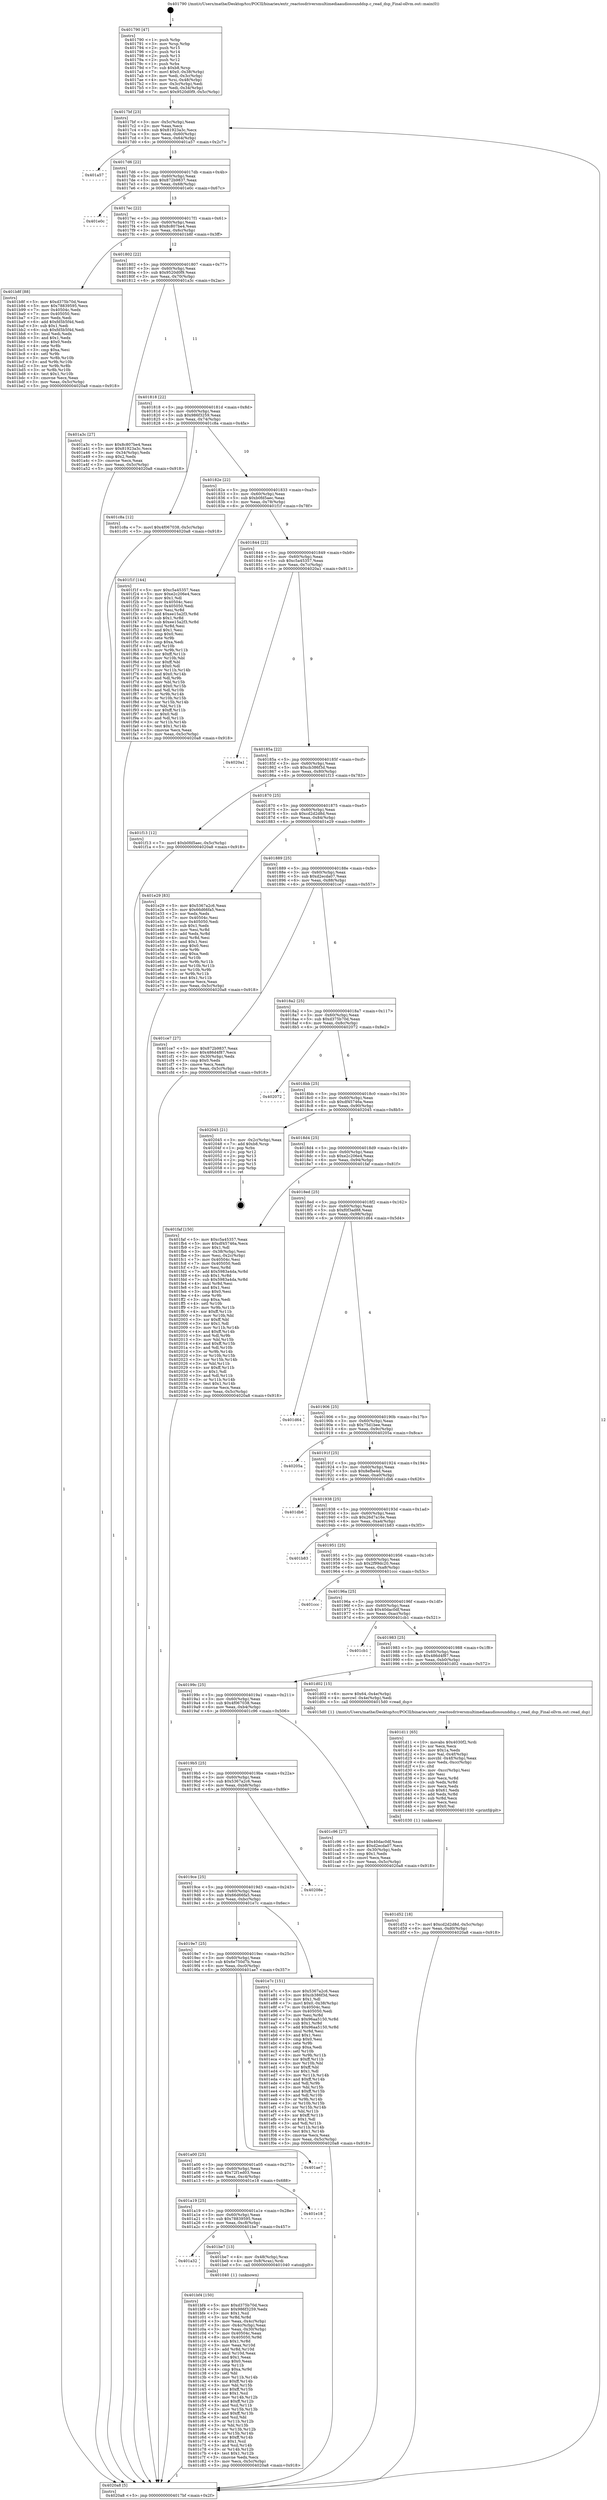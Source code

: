 digraph "0x401790" {
  label = "0x401790 (/mnt/c/Users/mathe/Desktop/tcc/POCII/binaries/extr_reactosdriversmultimediaaudiosounddsp.c_read_dsp_Final-ollvm.out::main(0))"
  labelloc = "t"
  node[shape=record]

  Entry [label="",width=0.3,height=0.3,shape=circle,fillcolor=black,style=filled]
  "0x4017bf" [label="{
     0x4017bf [23]\l
     | [instrs]\l
     &nbsp;&nbsp;0x4017bf \<+3\>: mov -0x5c(%rbp),%eax\l
     &nbsp;&nbsp;0x4017c2 \<+2\>: mov %eax,%ecx\l
     &nbsp;&nbsp;0x4017c4 \<+6\>: sub $0x81923a3c,%ecx\l
     &nbsp;&nbsp;0x4017ca \<+3\>: mov %eax,-0x60(%rbp)\l
     &nbsp;&nbsp;0x4017cd \<+3\>: mov %ecx,-0x64(%rbp)\l
     &nbsp;&nbsp;0x4017d0 \<+6\>: je 0000000000401a57 \<main+0x2c7\>\l
  }"]
  "0x401a57" [label="{
     0x401a57\l
  }", style=dashed]
  "0x4017d6" [label="{
     0x4017d6 [22]\l
     | [instrs]\l
     &nbsp;&nbsp;0x4017d6 \<+5\>: jmp 00000000004017db \<main+0x4b\>\l
     &nbsp;&nbsp;0x4017db \<+3\>: mov -0x60(%rbp),%eax\l
     &nbsp;&nbsp;0x4017de \<+5\>: sub $0x872b9837,%eax\l
     &nbsp;&nbsp;0x4017e3 \<+3\>: mov %eax,-0x68(%rbp)\l
     &nbsp;&nbsp;0x4017e6 \<+6\>: je 0000000000401e0c \<main+0x67c\>\l
  }"]
  Exit [label="",width=0.3,height=0.3,shape=circle,fillcolor=black,style=filled,peripheries=2]
  "0x401e0c" [label="{
     0x401e0c\l
  }", style=dashed]
  "0x4017ec" [label="{
     0x4017ec [22]\l
     | [instrs]\l
     &nbsp;&nbsp;0x4017ec \<+5\>: jmp 00000000004017f1 \<main+0x61\>\l
     &nbsp;&nbsp;0x4017f1 \<+3\>: mov -0x60(%rbp),%eax\l
     &nbsp;&nbsp;0x4017f4 \<+5\>: sub $0x8c807be4,%eax\l
     &nbsp;&nbsp;0x4017f9 \<+3\>: mov %eax,-0x6c(%rbp)\l
     &nbsp;&nbsp;0x4017fc \<+6\>: je 0000000000401b8f \<main+0x3ff\>\l
  }"]
  "0x401d52" [label="{
     0x401d52 [18]\l
     | [instrs]\l
     &nbsp;&nbsp;0x401d52 \<+7\>: movl $0xcd2d2d8d,-0x5c(%rbp)\l
     &nbsp;&nbsp;0x401d59 \<+6\>: mov %eax,-0xd0(%rbp)\l
     &nbsp;&nbsp;0x401d5f \<+5\>: jmp 00000000004020a8 \<main+0x918\>\l
  }"]
  "0x401b8f" [label="{
     0x401b8f [88]\l
     | [instrs]\l
     &nbsp;&nbsp;0x401b8f \<+5\>: mov $0xd375b70d,%eax\l
     &nbsp;&nbsp;0x401b94 \<+5\>: mov $0x78839595,%ecx\l
     &nbsp;&nbsp;0x401b99 \<+7\>: mov 0x40504c,%edx\l
     &nbsp;&nbsp;0x401ba0 \<+7\>: mov 0x405050,%esi\l
     &nbsp;&nbsp;0x401ba7 \<+2\>: mov %edx,%edi\l
     &nbsp;&nbsp;0x401ba9 \<+6\>: add $0xfd5b5f4d,%edi\l
     &nbsp;&nbsp;0x401baf \<+3\>: sub $0x1,%edi\l
     &nbsp;&nbsp;0x401bb2 \<+6\>: sub $0xfd5b5f4d,%edi\l
     &nbsp;&nbsp;0x401bb8 \<+3\>: imul %edi,%edx\l
     &nbsp;&nbsp;0x401bbb \<+3\>: and $0x1,%edx\l
     &nbsp;&nbsp;0x401bbe \<+3\>: cmp $0x0,%edx\l
     &nbsp;&nbsp;0x401bc1 \<+4\>: sete %r8b\l
     &nbsp;&nbsp;0x401bc5 \<+3\>: cmp $0xa,%esi\l
     &nbsp;&nbsp;0x401bc8 \<+4\>: setl %r9b\l
     &nbsp;&nbsp;0x401bcc \<+3\>: mov %r8b,%r10b\l
     &nbsp;&nbsp;0x401bcf \<+3\>: and %r9b,%r10b\l
     &nbsp;&nbsp;0x401bd2 \<+3\>: xor %r9b,%r8b\l
     &nbsp;&nbsp;0x401bd5 \<+3\>: or %r8b,%r10b\l
     &nbsp;&nbsp;0x401bd8 \<+4\>: test $0x1,%r10b\l
     &nbsp;&nbsp;0x401bdc \<+3\>: cmovne %ecx,%eax\l
     &nbsp;&nbsp;0x401bdf \<+3\>: mov %eax,-0x5c(%rbp)\l
     &nbsp;&nbsp;0x401be2 \<+5\>: jmp 00000000004020a8 \<main+0x918\>\l
  }"]
  "0x401802" [label="{
     0x401802 [22]\l
     | [instrs]\l
     &nbsp;&nbsp;0x401802 \<+5\>: jmp 0000000000401807 \<main+0x77\>\l
     &nbsp;&nbsp;0x401807 \<+3\>: mov -0x60(%rbp),%eax\l
     &nbsp;&nbsp;0x40180a \<+5\>: sub $0x9520d0f9,%eax\l
     &nbsp;&nbsp;0x40180f \<+3\>: mov %eax,-0x70(%rbp)\l
     &nbsp;&nbsp;0x401812 \<+6\>: je 0000000000401a3c \<main+0x2ac\>\l
  }"]
  "0x401d11" [label="{
     0x401d11 [65]\l
     | [instrs]\l
     &nbsp;&nbsp;0x401d11 \<+10\>: movabs $0x4030f2,%rdi\l
     &nbsp;&nbsp;0x401d1b \<+2\>: xor %ecx,%ecx\l
     &nbsp;&nbsp;0x401d1d \<+5\>: mov $0x1a,%edx\l
     &nbsp;&nbsp;0x401d22 \<+3\>: mov %al,-0x4f(%rbp)\l
     &nbsp;&nbsp;0x401d25 \<+4\>: movzbl -0x4f(%rbp),%eax\l
     &nbsp;&nbsp;0x401d29 \<+6\>: mov %edx,-0xcc(%rbp)\l
     &nbsp;&nbsp;0x401d2f \<+1\>: cltd\l
     &nbsp;&nbsp;0x401d30 \<+6\>: mov -0xcc(%rbp),%esi\l
     &nbsp;&nbsp;0x401d36 \<+2\>: idiv %esi\l
     &nbsp;&nbsp;0x401d38 \<+3\>: mov %ecx,%r8d\l
     &nbsp;&nbsp;0x401d3b \<+3\>: sub %edx,%r8d\l
     &nbsp;&nbsp;0x401d3e \<+2\>: mov %ecx,%edx\l
     &nbsp;&nbsp;0x401d40 \<+3\>: sub $0x61,%edx\l
     &nbsp;&nbsp;0x401d43 \<+3\>: add %edx,%r8d\l
     &nbsp;&nbsp;0x401d46 \<+3\>: sub %r8d,%ecx\l
     &nbsp;&nbsp;0x401d49 \<+2\>: mov %ecx,%esi\l
     &nbsp;&nbsp;0x401d4b \<+2\>: mov $0x0,%al\l
     &nbsp;&nbsp;0x401d4d \<+5\>: call 0000000000401030 \<printf@plt\>\l
     | [calls]\l
     &nbsp;&nbsp;0x401030 \{1\} (unknown)\l
  }"]
  "0x401a3c" [label="{
     0x401a3c [27]\l
     | [instrs]\l
     &nbsp;&nbsp;0x401a3c \<+5\>: mov $0x8c807be4,%eax\l
     &nbsp;&nbsp;0x401a41 \<+5\>: mov $0x81923a3c,%ecx\l
     &nbsp;&nbsp;0x401a46 \<+3\>: mov -0x34(%rbp),%edx\l
     &nbsp;&nbsp;0x401a49 \<+3\>: cmp $0x2,%edx\l
     &nbsp;&nbsp;0x401a4c \<+3\>: cmovne %ecx,%eax\l
     &nbsp;&nbsp;0x401a4f \<+3\>: mov %eax,-0x5c(%rbp)\l
     &nbsp;&nbsp;0x401a52 \<+5\>: jmp 00000000004020a8 \<main+0x918\>\l
  }"]
  "0x401818" [label="{
     0x401818 [22]\l
     | [instrs]\l
     &nbsp;&nbsp;0x401818 \<+5\>: jmp 000000000040181d \<main+0x8d\>\l
     &nbsp;&nbsp;0x40181d \<+3\>: mov -0x60(%rbp),%eax\l
     &nbsp;&nbsp;0x401820 \<+5\>: sub $0x986f3259,%eax\l
     &nbsp;&nbsp;0x401825 \<+3\>: mov %eax,-0x74(%rbp)\l
     &nbsp;&nbsp;0x401828 \<+6\>: je 0000000000401c8a \<main+0x4fa\>\l
  }"]
  "0x4020a8" [label="{
     0x4020a8 [5]\l
     | [instrs]\l
     &nbsp;&nbsp;0x4020a8 \<+5\>: jmp 00000000004017bf \<main+0x2f\>\l
  }"]
  "0x401790" [label="{
     0x401790 [47]\l
     | [instrs]\l
     &nbsp;&nbsp;0x401790 \<+1\>: push %rbp\l
     &nbsp;&nbsp;0x401791 \<+3\>: mov %rsp,%rbp\l
     &nbsp;&nbsp;0x401794 \<+2\>: push %r15\l
     &nbsp;&nbsp;0x401796 \<+2\>: push %r14\l
     &nbsp;&nbsp;0x401798 \<+2\>: push %r13\l
     &nbsp;&nbsp;0x40179a \<+2\>: push %r12\l
     &nbsp;&nbsp;0x40179c \<+1\>: push %rbx\l
     &nbsp;&nbsp;0x40179d \<+7\>: sub $0xb8,%rsp\l
     &nbsp;&nbsp;0x4017a4 \<+7\>: movl $0x0,-0x38(%rbp)\l
     &nbsp;&nbsp;0x4017ab \<+3\>: mov %edi,-0x3c(%rbp)\l
     &nbsp;&nbsp;0x4017ae \<+4\>: mov %rsi,-0x48(%rbp)\l
     &nbsp;&nbsp;0x4017b2 \<+3\>: mov -0x3c(%rbp),%edi\l
     &nbsp;&nbsp;0x4017b5 \<+3\>: mov %edi,-0x34(%rbp)\l
     &nbsp;&nbsp;0x4017b8 \<+7\>: movl $0x9520d0f9,-0x5c(%rbp)\l
  }"]
  "0x401bf4" [label="{
     0x401bf4 [150]\l
     | [instrs]\l
     &nbsp;&nbsp;0x401bf4 \<+5\>: mov $0xd375b70d,%ecx\l
     &nbsp;&nbsp;0x401bf9 \<+5\>: mov $0x986f3259,%edx\l
     &nbsp;&nbsp;0x401bfe \<+3\>: mov $0x1,%sil\l
     &nbsp;&nbsp;0x401c01 \<+3\>: xor %r8d,%r8d\l
     &nbsp;&nbsp;0x401c04 \<+3\>: mov %eax,-0x4c(%rbp)\l
     &nbsp;&nbsp;0x401c07 \<+3\>: mov -0x4c(%rbp),%eax\l
     &nbsp;&nbsp;0x401c0a \<+3\>: mov %eax,-0x30(%rbp)\l
     &nbsp;&nbsp;0x401c0d \<+7\>: mov 0x40504c,%eax\l
     &nbsp;&nbsp;0x401c14 \<+8\>: mov 0x405050,%r9d\l
     &nbsp;&nbsp;0x401c1c \<+4\>: sub $0x1,%r8d\l
     &nbsp;&nbsp;0x401c20 \<+3\>: mov %eax,%r10d\l
     &nbsp;&nbsp;0x401c23 \<+3\>: add %r8d,%r10d\l
     &nbsp;&nbsp;0x401c26 \<+4\>: imul %r10d,%eax\l
     &nbsp;&nbsp;0x401c2a \<+3\>: and $0x1,%eax\l
     &nbsp;&nbsp;0x401c2d \<+3\>: cmp $0x0,%eax\l
     &nbsp;&nbsp;0x401c30 \<+4\>: sete %r11b\l
     &nbsp;&nbsp;0x401c34 \<+4\>: cmp $0xa,%r9d\l
     &nbsp;&nbsp;0x401c38 \<+3\>: setl %bl\l
     &nbsp;&nbsp;0x401c3b \<+3\>: mov %r11b,%r14b\l
     &nbsp;&nbsp;0x401c3e \<+4\>: xor $0xff,%r14b\l
     &nbsp;&nbsp;0x401c42 \<+3\>: mov %bl,%r15b\l
     &nbsp;&nbsp;0x401c45 \<+4\>: xor $0xff,%r15b\l
     &nbsp;&nbsp;0x401c49 \<+4\>: xor $0x1,%sil\l
     &nbsp;&nbsp;0x401c4d \<+3\>: mov %r14b,%r12b\l
     &nbsp;&nbsp;0x401c50 \<+4\>: and $0xff,%r12b\l
     &nbsp;&nbsp;0x401c54 \<+3\>: and %sil,%r11b\l
     &nbsp;&nbsp;0x401c57 \<+3\>: mov %r15b,%r13b\l
     &nbsp;&nbsp;0x401c5a \<+4\>: and $0xff,%r13b\l
     &nbsp;&nbsp;0x401c5e \<+3\>: and %sil,%bl\l
     &nbsp;&nbsp;0x401c61 \<+3\>: or %r11b,%r12b\l
     &nbsp;&nbsp;0x401c64 \<+3\>: or %bl,%r13b\l
     &nbsp;&nbsp;0x401c67 \<+3\>: xor %r13b,%r12b\l
     &nbsp;&nbsp;0x401c6a \<+3\>: or %r15b,%r14b\l
     &nbsp;&nbsp;0x401c6d \<+4\>: xor $0xff,%r14b\l
     &nbsp;&nbsp;0x401c71 \<+4\>: or $0x1,%sil\l
     &nbsp;&nbsp;0x401c75 \<+3\>: and %sil,%r14b\l
     &nbsp;&nbsp;0x401c78 \<+3\>: or %r14b,%r12b\l
     &nbsp;&nbsp;0x401c7b \<+4\>: test $0x1,%r12b\l
     &nbsp;&nbsp;0x401c7f \<+3\>: cmovne %edx,%ecx\l
     &nbsp;&nbsp;0x401c82 \<+3\>: mov %ecx,-0x5c(%rbp)\l
     &nbsp;&nbsp;0x401c85 \<+5\>: jmp 00000000004020a8 \<main+0x918\>\l
  }"]
  "0x401c8a" [label="{
     0x401c8a [12]\l
     | [instrs]\l
     &nbsp;&nbsp;0x401c8a \<+7\>: movl $0x4f067038,-0x5c(%rbp)\l
     &nbsp;&nbsp;0x401c91 \<+5\>: jmp 00000000004020a8 \<main+0x918\>\l
  }"]
  "0x40182e" [label="{
     0x40182e [22]\l
     | [instrs]\l
     &nbsp;&nbsp;0x40182e \<+5\>: jmp 0000000000401833 \<main+0xa3\>\l
     &nbsp;&nbsp;0x401833 \<+3\>: mov -0x60(%rbp),%eax\l
     &nbsp;&nbsp;0x401836 \<+5\>: sub $0xb0fd5aec,%eax\l
     &nbsp;&nbsp;0x40183b \<+3\>: mov %eax,-0x78(%rbp)\l
     &nbsp;&nbsp;0x40183e \<+6\>: je 0000000000401f1f \<main+0x78f\>\l
  }"]
  "0x401a32" [label="{
     0x401a32\l
  }", style=dashed]
  "0x401f1f" [label="{
     0x401f1f [144]\l
     | [instrs]\l
     &nbsp;&nbsp;0x401f1f \<+5\>: mov $0xc5a45357,%eax\l
     &nbsp;&nbsp;0x401f24 \<+5\>: mov $0xe2c206e4,%ecx\l
     &nbsp;&nbsp;0x401f29 \<+2\>: mov $0x1,%dl\l
     &nbsp;&nbsp;0x401f2b \<+7\>: mov 0x40504c,%esi\l
     &nbsp;&nbsp;0x401f32 \<+7\>: mov 0x405050,%edi\l
     &nbsp;&nbsp;0x401f39 \<+3\>: mov %esi,%r8d\l
     &nbsp;&nbsp;0x401f3c \<+7\>: add $0xee15a2f3,%r8d\l
     &nbsp;&nbsp;0x401f43 \<+4\>: sub $0x1,%r8d\l
     &nbsp;&nbsp;0x401f47 \<+7\>: sub $0xee15a2f3,%r8d\l
     &nbsp;&nbsp;0x401f4e \<+4\>: imul %r8d,%esi\l
     &nbsp;&nbsp;0x401f52 \<+3\>: and $0x1,%esi\l
     &nbsp;&nbsp;0x401f55 \<+3\>: cmp $0x0,%esi\l
     &nbsp;&nbsp;0x401f58 \<+4\>: sete %r9b\l
     &nbsp;&nbsp;0x401f5c \<+3\>: cmp $0xa,%edi\l
     &nbsp;&nbsp;0x401f5f \<+4\>: setl %r10b\l
     &nbsp;&nbsp;0x401f63 \<+3\>: mov %r9b,%r11b\l
     &nbsp;&nbsp;0x401f66 \<+4\>: xor $0xff,%r11b\l
     &nbsp;&nbsp;0x401f6a \<+3\>: mov %r10b,%bl\l
     &nbsp;&nbsp;0x401f6d \<+3\>: xor $0xff,%bl\l
     &nbsp;&nbsp;0x401f70 \<+3\>: xor $0x0,%dl\l
     &nbsp;&nbsp;0x401f73 \<+3\>: mov %r11b,%r14b\l
     &nbsp;&nbsp;0x401f76 \<+4\>: and $0x0,%r14b\l
     &nbsp;&nbsp;0x401f7a \<+3\>: and %dl,%r9b\l
     &nbsp;&nbsp;0x401f7d \<+3\>: mov %bl,%r15b\l
     &nbsp;&nbsp;0x401f80 \<+4\>: and $0x0,%r15b\l
     &nbsp;&nbsp;0x401f84 \<+3\>: and %dl,%r10b\l
     &nbsp;&nbsp;0x401f87 \<+3\>: or %r9b,%r14b\l
     &nbsp;&nbsp;0x401f8a \<+3\>: or %r10b,%r15b\l
     &nbsp;&nbsp;0x401f8d \<+3\>: xor %r15b,%r14b\l
     &nbsp;&nbsp;0x401f90 \<+3\>: or %bl,%r11b\l
     &nbsp;&nbsp;0x401f93 \<+4\>: xor $0xff,%r11b\l
     &nbsp;&nbsp;0x401f97 \<+3\>: or $0x0,%dl\l
     &nbsp;&nbsp;0x401f9a \<+3\>: and %dl,%r11b\l
     &nbsp;&nbsp;0x401f9d \<+3\>: or %r11b,%r14b\l
     &nbsp;&nbsp;0x401fa0 \<+4\>: test $0x1,%r14b\l
     &nbsp;&nbsp;0x401fa4 \<+3\>: cmovne %ecx,%eax\l
     &nbsp;&nbsp;0x401fa7 \<+3\>: mov %eax,-0x5c(%rbp)\l
     &nbsp;&nbsp;0x401faa \<+5\>: jmp 00000000004020a8 \<main+0x918\>\l
  }"]
  "0x401844" [label="{
     0x401844 [22]\l
     | [instrs]\l
     &nbsp;&nbsp;0x401844 \<+5\>: jmp 0000000000401849 \<main+0xb9\>\l
     &nbsp;&nbsp;0x401849 \<+3\>: mov -0x60(%rbp),%eax\l
     &nbsp;&nbsp;0x40184c \<+5\>: sub $0xc5a45357,%eax\l
     &nbsp;&nbsp;0x401851 \<+3\>: mov %eax,-0x7c(%rbp)\l
     &nbsp;&nbsp;0x401854 \<+6\>: je 00000000004020a1 \<main+0x911\>\l
  }"]
  "0x401be7" [label="{
     0x401be7 [13]\l
     | [instrs]\l
     &nbsp;&nbsp;0x401be7 \<+4\>: mov -0x48(%rbp),%rax\l
     &nbsp;&nbsp;0x401beb \<+4\>: mov 0x8(%rax),%rdi\l
     &nbsp;&nbsp;0x401bef \<+5\>: call 0000000000401040 \<atoi@plt\>\l
     | [calls]\l
     &nbsp;&nbsp;0x401040 \{1\} (unknown)\l
  }"]
  "0x4020a1" [label="{
     0x4020a1\l
  }", style=dashed]
  "0x40185a" [label="{
     0x40185a [22]\l
     | [instrs]\l
     &nbsp;&nbsp;0x40185a \<+5\>: jmp 000000000040185f \<main+0xcf\>\l
     &nbsp;&nbsp;0x40185f \<+3\>: mov -0x60(%rbp),%eax\l
     &nbsp;&nbsp;0x401862 \<+5\>: sub $0xcb386f3d,%eax\l
     &nbsp;&nbsp;0x401867 \<+3\>: mov %eax,-0x80(%rbp)\l
     &nbsp;&nbsp;0x40186a \<+6\>: je 0000000000401f13 \<main+0x783\>\l
  }"]
  "0x401a19" [label="{
     0x401a19 [25]\l
     | [instrs]\l
     &nbsp;&nbsp;0x401a19 \<+5\>: jmp 0000000000401a1e \<main+0x28e\>\l
     &nbsp;&nbsp;0x401a1e \<+3\>: mov -0x60(%rbp),%eax\l
     &nbsp;&nbsp;0x401a21 \<+5\>: sub $0x78839595,%eax\l
     &nbsp;&nbsp;0x401a26 \<+6\>: mov %eax,-0xc8(%rbp)\l
     &nbsp;&nbsp;0x401a2c \<+6\>: je 0000000000401be7 \<main+0x457\>\l
  }"]
  "0x401f13" [label="{
     0x401f13 [12]\l
     | [instrs]\l
     &nbsp;&nbsp;0x401f13 \<+7\>: movl $0xb0fd5aec,-0x5c(%rbp)\l
     &nbsp;&nbsp;0x401f1a \<+5\>: jmp 00000000004020a8 \<main+0x918\>\l
  }"]
  "0x401870" [label="{
     0x401870 [25]\l
     | [instrs]\l
     &nbsp;&nbsp;0x401870 \<+5\>: jmp 0000000000401875 \<main+0xe5\>\l
     &nbsp;&nbsp;0x401875 \<+3\>: mov -0x60(%rbp),%eax\l
     &nbsp;&nbsp;0x401878 \<+5\>: sub $0xcd2d2d8d,%eax\l
     &nbsp;&nbsp;0x40187d \<+6\>: mov %eax,-0x84(%rbp)\l
     &nbsp;&nbsp;0x401883 \<+6\>: je 0000000000401e29 \<main+0x699\>\l
  }"]
  "0x401e18" [label="{
     0x401e18\l
  }", style=dashed]
  "0x401e29" [label="{
     0x401e29 [83]\l
     | [instrs]\l
     &nbsp;&nbsp;0x401e29 \<+5\>: mov $0x5367a2c6,%eax\l
     &nbsp;&nbsp;0x401e2e \<+5\>: mov $0x66d66fa5,%ecx\l
     &nbsp;&nbsp;0x401e33 \<+2\>: xor %edx,%edx\l
     &nbsp;&nbsp;0x401e35 \<+7\>: mov 0x40504c,%esi\l
     &nbsp;&nbsp;0x401e3c \<+7\>: mov 0x405050,%edi\l
     &nbsp;&nbsp;0x401e43 \<+3\>: sub $0x1,%edx\l
     &nbsp;&nbsp;0x401e46 \<+3\>: mov %esi,%r8d\l
     &nbsp;&nbsp;0x401e49 \<+3\>: add %edx,%r8d\l
     &nbsp;&nbsp;0x401e4c \<+4\>: imul %r8d,%esi\l
     &nbsp;&nbsp;0x401e50 \<+3\>: and $0x1,%esi\l
     &nbsp;&nbsp;0x401e53 \<+3\>: cmp $0x0,%esi\l
     &nbsp;&nbsp;0x401e56 \<+4\>: sete %r9b\l
     &nbsp;&nbsp;0x401e5a \<+3\>: cmp $0xa,%edi\l
     &nbsp;&nbsp;0x401e5d \<+4\>: setl %r10b\l
     &nbsp;&nbsp;0x401e61 \<+3\>: mov %r9b,%r11b\l
     &nbsp;&nbsp;0x401e64 \<+3\>: and %r10b,%r11b\l
     &nbsp;&nbsp;0x401e67 \<+3\>: xor %r10b,%r9b\l
     &nbsp;&nbsp;0x401e6a \<+3\>: or %r9b,%r11b\l
     &nbsp;&nbsp;0x401e6d \<+4\>: test $0x1,%r11b\l
     &nbsp;&nbsp;0x401e71 \<+3\>: cmovne %ecx,%eax\l
     &nbsp;&nbsp;0x401e74 \<+3\>: mov %eax,-0x5c(%rbp)\l
     &nbsp;&nbsp;0x401e77 \<+5\>: jmp 00000000004020a8 \<main+0x918\>\l
  }"]
  "0x401889" [label="{
     0x401889 [25]\l
     | [instrs]\l
     &nbsp;&nbsp;0x401889 \<+5\>: jmp 000000000040188e \<main+0xfe\>\l
     &nbsp;&nbsp;0x40188e \<+3\>: mov -0x60(%rbp),%eax\l
     &nbsp;&nbsp;0x401891 \<+5\>: sub $0xd2ecda07,%eax\l
     &nbsp;&nbsp;0x401896 \<+6\>: mov %eax,-0x88(%rbp)\l
     &nbsp;&nbsp;0x40189c \<+6\>: je 0000000000401ce7 \<main+0x557\>\l
  }"]
  "0x401a00" [label="{
     0x401a00 [25]\l
     | [instrs]\l
     &nbsp;&nbsp;0x401a00 \<+5\>: jmp 0000000000401a05 \<main+0x275\>\l
     &nbsp;&nbsp;0x401a05 \<+3\>: mov -0x60(%rbp),%eax\l
     &nbsp;&nbsp;0x401a08 \<+5\>: sub $0x72f1ed03,%eax\l
     &nbsp;&nbsp;0x401a0d \<+6\>: mov %eax,-0xc4(%rbp)\l
     &nbsp;&nbsp;0x401a13 \<+6\>: je 0000000000401e18 \<main+0x688\>\l
  }"]
  "0x401ce7" [label="{
     0x401ce7 [27]\l
     | [instrs]\l
     &nbsp;&nbsp;0x401ce7 \<+5\>: mov $0x872b9837,%eax\l
     &nbsp;&nbsp;0x401cec \<+5\>: mov $0x486d4f87,%ecx\l
     &nbsp;&nbsp;0x401cf1 \<+3\>: mov -0x30(%rbp),%edx\l
     &nbsp;&nbsp;0x401cf4 \<+3\>: cmp $0x0,%edx\l
     &nbsp;&nbsp;0x401cf7 \<+3\>: cmove %ecx,%eax\l
     &nbsp;&nbsp;0x401cfa \<+3\>: mov %eax,-0x5c(%rbp)\l
     &nbsp;&nbsp;0x401cfd \<+5\>: jmp 00000000004020a8 \<main+0x918\>\l
  }"]
  "0x4018a2" [label="{
     0x4018a2 [25]\l
     | [instrs]\l
     &nbsp;&nbsp;0x4018a2 \<+5\>: jmp 00000000004018a7 \<main+0x117\>\l
     &nbsp;&nbsp;0x4018a7 \<+3\>: mov -0x60(%rbp),%eax\l
     &nbsp;&nbsp;0x4018aa \<+5\>: sub $0xd375b70d,%eax\l
     &nbsp;&nbsp;0x4018af \<+6\>: mov %eax,-0x8c(%rbp)\l
     &nbsp;&nbsp;0x4018b5 \<+6\>: je 0000000000402072 \<main+0x8e2\>\l
  }"]
  "0x401ae7" [label="{
     0x401ae7\l
  }", style=dashed]
  "0x402072" [label="{
     0x402072\l
  }", style=dashed]
  "0x4018bb" [label="{
     0x4018bb [25]\l
     | [instrs]\l
     &nbsp;&nbsp;0x4018bb \<+5\>: jmp 00000000004018c0 \<main+0x130\>\l
     &nbsp;&nbsp;0x4018c0 \<+3\>: mov -0x60(%rbp),%eax\l
     &nbsp;&nbsp;0x4018c3 \<+5\>: sub $0xdf45746a,%eax\l
     &nbsp;&nbsp;0x4018c8 \<+6\>: mov %eax,-0x90(%rbp)\l
     &nbsp;&nbsp;0x4018ce \<+6\>: je 0000000000402045 \<main+0x8b5\>\l
  }"]
  "0x4019e7" [label="{
     0x4019e7 [25]\l
     | [instrs]\l
     &nbsp;&nbsp;0x4019e7 \<+5\>: jmp 00000000004019ec \<main+0x25c\>\l
     &nbsp;&nbsp;0x4019ec \<+3\>: mov -0x60(%rbp),%eax\l
     &nbsp;&nbsp;0x4019ef \<+5\>: sub $0x6e750d7b,%eax\l
     &nbsp;&nbsp;0x4019f4 \<+6\>: mov %eax,-0xc0(%rbp)\l
     &nbsp;&nbsp;0x4019fa \<+6\>: je 0000000000401ae7 \<main+0x357\>\l
  }"]
  "0x402045" [label="{
     0x402045 [21]\l
     | [instrs]\l
     &nbsp;&nbsp;0x402045 \<+3\>: mov -0x2c(%rbp),%eax\l
     &nbsp;&nbsp;0x402048 \<+7\>: add $0xb8,%rsp\l
     &nbsp;&nbsp;0x40204f \<+1\>: pop %rbx\l
     &nbsp;&nbsp;0x402050 \<+2\>: pop %r12\l
     &nbsp;&nbsp;0x402052 \<+2\>: pop %r13\l
     &nbsp;&nbsp;0x402054 \<+2\>: pop %r14\l
     &nbsp;&nbsp;0x402056 \<+2\>: pop %r15\l
     &nbsp;&nbsp;0x402058 \<+1\>: pop %rbp\l
     &nbsp;&nbsp;0x402059 \<+1\>: ret\l
  }"]
  "0x4018d4" [label="{
     0x4018d4 [25]\l
     | [instrs]\l
     &nbsp;&nbsp;0x4018d4 \<+5\>: jmp 00000000004018d9 \<main+0x149\>\l
     &nbsp;&nbsp;0x4018d9 \<+3\>: mov -0x60(%rbp),%eax\l
     &nbsp;&nbsp;0x4018dc \<+5\>: sub $0xe2c206e4,%eax\l
     &nbsp;&nbsp;0x4018e1 \<+6\>: mov %eax,-0x94(%rbp)\l
     &nbsp;&nbsp;0x4018e7 \<+6\>: je 0000000000401faf \<main+0x81f\>\l
  }"]
  "0x401e7c" [label="{
     0x401e7c [151]\l
     | [instrs]\l
     &nbsp;&nbsp;0x401e7c \<+5\>: mov $0x5367a2c6,%eax\l
     &nbsp;&nbsp;0x401e81 \<+5\>: mov $0xcb386f3d,%ecx\l
     &nbsp;&nbsp;0x401e86 \<+2\>: mov $0x1,%dl\l
     &nbsp;&nbsp;0x401e88 \<+7\>: movl $0x0,-0x38(%rbp)\l
     &nbsp;&nbsp;0x401e8f \<+7\>: mov 0x40504c,%esi\l
     &nbsp;&nbsp;0x401e96 \<+7\>: mov 0x405050,%edi\l
     &nbsp;&nbsp;0x401e9d \<+3\>: mov %esi,%r8d\l
     &nbsp;&nbsp;0x401ea0 \<+7\>: sub $0x96aa5150,%r8d\l
     &nbsp;&nbsp;0x401ea7 \<+4\>: sub $0x1,%r8d\l
     &nbsp;&nbsp;0x401eab \<+7\>: add $0x96aa5150,%r8d\l
     &nbsp;&nbsp;0x401eb2 \<+4\>: imul %r8d,%esi\l
     &nbsp;&nbsp;0x401eb6 \<+3\>: and $0x1,%esi\l
     &nbsp;&nbsp;0x401eb9 \<+3\>: cmp $0x0,%esi\l
     &nbsp;&nbsp;0x401ebc \<+4\>: sete %r9b\l
     &nbsp;&nbsp;0x401ec0 \<+3\>: cmp $0xa,%edi\l
     &nbsp;&nbsp;0x401ec3 \<+4\>: setl %r10b\l
     &nbsp;&nbsp;0x401ec7 \<+3\>: mov %r9b,%r11b\l
     &nbsp;&nbsp;0x401eca \<+4\>: xor $0xff,%r11b\l
     &nbsp;&nbsp;0x401ece \<+3\>: mov %r10b,%bl\l
     &nbsp;&nbsp;0x401ed1 \<+3\>: xor $0xff,%bl\l
     &nbsp;&nbsp;0x401ed4 \<+3\>: xor $0x1,%dl\l
     &nbsp;&nbsp;0x401ed7 \<+3\>: mov %r11b,%r14b\l
     &nbsp;&nbsp;0x401eda \<+4\>: and $0xff,%r14b\l
     &nbsp;&nbsp;0x401ede \<+3\>: and %dl,%r9b\l
     &nbsp;&nbsp;0x401ee1 \<+3\>: mov %bl,%r15b\l
     &nbsp;&nbsp;0x401ee4 \<+4\>: and $0xff,%r15b\l
     &nbsp;&nbsp;0x401ee8 \<+3\>: and %dl,%r10b\l
     &nbsp;&nbsp;0x401eeb \<+3\>: or %r9b,%r14b\l
     &nbsp;&nbsp;0x401eee \<+3\>: or %r10b,%r15b\l
     &nbsp;&nbsp;0x401ef1 \<+3\>: xor %r15b,%r14b\l
     &nbsp;&nbsp;0x401ef4 \<+3\>: or %bl,%r11b\l
     &nbsp;&nbsp;0x401ef7 \<+4\>: xor $0xff,%r11b\l
     &nbsp;&nbsp;0x401efb \<+3\>: or $0x1,%dl\l
     &nbsp;&nbsp;0x401efe \<+3\>: and %dl,%r11b\l
     &nbsp;&nbsp;0x401f01 \<+3\>: or %r11b,%r14b\l
     &nbsp;&nbsp;0x401f04 \<+4\>: test $0x1,%r14b\l
     &nbsp;&nbsp;0x401f08 \<+3\>: cmovne %ecx,%eax\l
     &nbsp;&nbsp;0x401f0b \<+3\>: mov %eax,-0x5c(%rbp)\l
     &nbsp;&nbsp;0x401f0e \<+5\>: jmp 00000000004020a8 \<main+0x918\>\l
  }"]
  "0x401faf" [label="{
     0x401faf [150]\l
     | [instrs]\l
     &nbsp;&nbsp;0x401faf \<+5\>: mov $0xc5a45357,%eax\l
     &nbsp;&nbsp;0x401fb4 \<+5\>: mov $0xdf45746a,%ecx\l
     &nbsp;&nbsp;0x401fb9 \<+2\>: mov $0x1,%dl\l
     &nbsp;&nbsp;0x401fbb \<+3\>: mov -0x38(%rbp),%esi\l
     &nbsp;&nbsp;0x401fbe \<+3\>: mov %esi,-0x2c(%rbp)\l
     &nbsp;&nbsp;0x401fc1 \<+7\>: mov 0x40504c,%esi\l
     &nbsp;&nbsp;0x401fc8 \<+7\>: mov 0x405050,%edi\l
     &nbsp;&nbsp;0x401fcf \<+3\>: mov %esi,%r8d\l
     &nbsp;&nbsp;0x401fd2 \<+7\>: add $0x5983a4da,%r8d\l
     &nbsp;&nbsp;0x401fd9 \<+4\>: sub $0x1,%r8d\l
     &nbsp;&nbsp;0x401fdd \<+7\>: sub $0x5983a4da,%r8d\l
     &nbsp;&nbsp;0x401fe4 \<+4\>: imul %r8d,%esi\l
     &nbsp;&nbsp;0x401fe8 \<+3\>: and $0x1,%esi\l
     &nbsp;&nbsp;0x401feb \<+3\>: cmp $0x0,%esi\l
     &nbsp;&nbsp;0x401fee \<+4\>: sete %r9b\l
     &nbsp;&nbsp;0x401ff2 \<+3\>: cmp $0xa,%edi\l
     &nbsp;&nbsp;0x401ff5 \<+4\>: setl %r10b\l
     &nbsp;&nbsp;0x401ff9 \<+3\>: mov %r9b,%r11b\l
     &nbsp;&nbsp;0x401ffc \<+4\>: xor $0xff,%r11b\l
     &nbsp;&nbsp;0x402000 \<+3\>: mov %r10b,%bl\l
     &nbsp;&nbsp;0x402003 \<+3\>: xor $0xff,%bl\l
     &nbsp;&nbsp;0x402006 \<+3\>: xor $0x1,%dl\l
     &nbsp;&nbsp;0x402009 \<+3\>: mov %r11b,%r14b\l
     &nbsp;&nbsp;0x40200c \<+4\>: and $0xff,%r14b\l
     &nbsp;&nbsp;0x402010 \<+3\>: and %dl,%r9b\l
     &nbsp;&nbsp;0x402013 \<+3\>: mov %bl,%r15b\l
     &nbsp;&nbsp;0x402016 \<+4\>: and $0xff,%r15b\l
     &nbsp;&nbsp;0x40201a \<+3\>: and %dl,%r10b\l
     &nbsp;&nbsp;0x40201d \<+3\>: or %r9b,%r14b\l
     &nbsp;&nbsp;0x402020 \<+3\>: or %r10b,%r15b\l
     &nbsp;&nbsp;0x402023 \<+3\>: xor %r15b,%r14b\l
     &nbsp;&nbsp;0x402026 \<+3\>: or %bl,%r11b\l
     &nbsp;&nbsp;0x402029 \<+4\>: xor $0xff,%r11b\l
     &nbsp;&nbsp;0x40202d \<+3\>: or $0x1,%dl\l
     &nbsp;&nbsp;0x402030 \<+3\>: and %dl,%r11b\l
     &nbsp;&nbsp;0x402033 \<+3\>: or %r11b,%r14b\l
     &nbsp;&nbsp;0x402036 \<+4\>: test $0x1,%r14b\l
     &nbsp;&nbsp;0x40203a \<+3\>: cmovne %ecx,%eax\l
     &nbsp;&nbsp;0x40203d \<+3\>: mov %eax,-0x5c(%rbp)\l
     &nbsp;&nbsp;0x402040 \<+5\>: jmp 00000000004020a8 \<main+0x918\>\l
  }"]
  "0x4018ed" [label="{
     0x4018ed [25]\l
     | [instrs]\l
     &nbsp;&nbsp;0x4018ed \<+5\>: jmp 00000000004018f2 \<main+0x162\>\l
     &nbsp;&nbsp;0x4018f2 \<+3\>: mov -0x60(%rbp),%eax\l
     &nbsp;&nbsp;0x4018f5 \<+5\>: sub $0xf0f3ad88,%eax\l
     &nbsp;&nbsp;0x4018fa \<+6\>: mov %eax,-0x98(%rbp)\l
     &nbsp;&nbsp;0x401900 \<+6\>: je 0000000000401d64 \<main+0x5d4\>\l
  }"]
  "0x4019ce" [label="{
     0x4019ce [25]\l
     | [instrs]\l
     &nbsp;&nbsp;0x4019ce \<+5\>: jmp 00000000004019d3 \<main+0x243\>\l
     &nbsp;&nbsp;0x4019d3 \<+3\>: mov -0x60(%rbp),%eax\l
     &nbsp;&nbsp;0x4019d6 \<+5\>: sub $0x66d66fa5,%eax\l
     &nbsp;&nbsp;0x4019db \<+6\>: mov %eax,-0xbc(%rbp)\l
     &nbsp;&nbsp;0x4019e1 \<+6\>: je 0000000000401e7c \<main+0x6ec\>\l
  }"]
  "0x401d64" [label="{
     0x401d64\l
  }", style=dashed]
  "0x401906" [label="{
     0x401906 [25]\l
     | [instrs]\l
     &nbsp;&nbsp;0x401906 \<+5\>: jmp 000000000040190b \<main+0x17b\>\l
     &nbsp;&nbsp;0x40190b \<+3\>: mov -0x60(%rbp),%eax\l
     &nbsp;&nbsp;0x40190e \<+5\>: sub $0x75d1bee,%eax\l
     &nbsp;&nbsp;0x401913 \<+6\>: mov %eax,-0x9c(%rbp)\l
     &nbsp;&nbsp;0x401919 \<+6\>: je 000000000040205a \<main+0x8ca\>\l
  }"]
  "0x40208e" [label="{
     0x40208e\l
  }", style=dashed]
  "0x40205a" [label="{
     0x40205a\l
  }", style=dashed]
  "0x40191f" [label="{
     0x40191f [25]\l
     | [instrs]\l
     &nbsp;&nbsp;0x40191f \<+5\>: jmp 0000000000401924 \<main+0x194\>\l
     &nbsp;&nbsp;0x401924 \<+3\>: mov -0x60(%rbp),%eax\l
     &nbsp;&nbsp;0x401927 \<+5\>: sub $0x8efbe4d,%eax\l
     &nbsp;&nbsp;0x40192c \<+6\>: mov %eax,-0xa0(%rbp)\l
     &nbsp;&nbsp;0x401932 \<+6\>: je 0000000000401db6 \<main+0x626\>\l
  }"]
  "0x4019b5" [label="{
     0x4019b5 [25]\l
     | [instrs]\l
     &nbsp;&nbsp;0x4019b5 \<+5\>: jmp 00000000004019ba \<main+0x22a\>\l
     &nbsp;&nbsp;0x4019ba \<+3\>: mov -0x60(%rbp),%eax\l
     &nbsp;&nbsp;0x4019bd \<+5\>: sub $0x5367a2c6,%eax\l
     &nbsp;&nbsp;0x4019c2 \<+6\>: mov %eax,-0xb8(%rbp)\l
     &nbsp;&nbsp;0x4019c8 \<+6\>: je 000000000040208e \<main+0x8fe\>\l
  }"]
  "0x401db6" [label="{
     0x401db6\l
  }", style=dashed]
  "0x401938" [label="{
     0x401938 [25]\l
     | [instrs]\l
     &nbsp;&nbsp;0x401938 \<+5\>: jmp 000000000040193d \<main+0x1ad\>\l
     &nbsp;&nbsp;0x40193d \<+3\>: mov -0x60(%rbp),%eax\l
     &nbsp;&nbsp;0x401940 \<+5\>: sub $0x26d7a16e,%eax\l
     &nbsp;&nbsp;0x401945 \<+6\>: mov %eax,-0xa4(%rbp)\l
     &nbsp;&nbsp;0x40194b \<+6\>: je 0000000000401b83 \<main+0x3f3\>\l
  }"]
  "0x401c96" [label="{
     0x401c96 [27]\l
     | [instrs]\l
     &nbsp;&nbsp;0x401c96 \<+5\>: mov $0x40dac0df,%eax\l
     &nbsp;&nbsp;0x401c9b \<+5\>: mov $0xd2ecda07,%ecx\l
     &nbsp;&nbsp;0x401ca0 \<+3\>: mov -0x30(%rbp),%edx\l
     &nbsp;&nbsp;0x401ca3 \<+3\>: cmp $0x1,%edx\l
     &nbsp;&nbsp;0x401ca6 \<+3\>: cmovl %ecx,%eax\l
     &nbsp;&nbsp;0x401ca9 \<+3\>: mov %eax,-0x5c(%rbp)\l
     &nbsp;&nbsp;0x401cac \<+5\>: jmp 00000000004020a8 \<main+0x918\>\l
  }"]
  "0x401b83" [label="{
     0x401b83\l
  }", style=dashed]
  "0x401951" [label="{
     0x401951 [25]\l
     | [instrs]\l
     &nbsp;&nbsp;0x401951 \<+5\>: jmp 0000000000401956 \<main+0x1c6\>\l
     &nbsp;&nbsp;0x401956 \<+3\>: mov -0x60(%rbp),%eax\l
     &nbsp;&nbsp;0x401959 \<+5\>: sub $0x2f99dc20,%eax\l
     &nbsp;&nbsp;0x40195e \<+6\>: mov %eax,-0xa8(%rbp)\l
     &nbsp;&nbsp;0x401964 \<+6\>: je 0000000000401ccc \<main+0x53c\>\l
  }"]
  "0x40199c" [label="{
     0x40199c [25]\l
     | [instrs]\l
     &nbsp;&nbsp;0x40199c \<+5\>: jmp 00000000004019a1 \<main+0x211\>\l
     &nbsp;&nbsp;0x4019a1 \<+3\>: mov -0x60(%rbp),%eax\l
     &nbsp;&nbsp;0x4019a4 \<+5\>: sub $0x4f067038,%eax\l
     &nbsp;&nbsp;0x4019a9 \<+6\>: mov %eax,-0xb4(%rbp)\l
     &nbsp;&nbsp;0x4019af \<+6\>: je 0000000000401c96 \<main+0x506\>\l
  }"]
  "0x401ccc" [label="{
     0x401ccc\l
  }", style=dashed]
  "0x40196a" [label="{
     0x40196a [25]\l
     | [instrs]\l
     &nbsp;&nbsp;0x40196a \<+5\>: jmp 000000000040196f \<main+0x1df\>\l
     &nbsp;&nbsp;0x40196f \<+3\>: mov -0x60(%rbp),%eax\l
     &nbsp;&nbsp;0x401972 \<+5\>: sub $0x40dac0df,%eax\l
     &nbsp;&nbsp;0x401977 \<+6\>: mov %eax,-0xac(%rbp)\l
     &nbsp;&nbsp;0x40197d \<+6\>: je 0000000000401cb1 \<main+0x521\>\l
  }"]
  "0x401d02" [label="{
     0x401d02 [15]\l
     | [instrs]\l
     &nbsp;&nbsp;0x401d02 \<+6\>: movw $0x64,-0x4e(%rbp)\l
     &nbsp;&nbsp;0x401d08 \<+4\>: movzwl -0x4e(%rbp),%edi\l
     &nbsp;&nbsp;0x401d0c \<+5\>: call 00000000004015d0 \<read_dsp\>\l
     | [calls]\l
     &nbsp;&nbsp;0x4015d0 \{1\} (/mnt/c/Users/mathe/Desktop/tcc/POCII/binaries/extr_reactosdriversmultimediaaudiosounddsp.c_read_dsp_Final-ollvm.out::read_dsp)\l
  }"]
  "0x401cb1" [label="{
     0x401cb1\l
  }", style=dashed]
  "0x401983" [label="{
     0x401983 [25]\l
     | [instrs]\l
     &nbsp;&nbsp;0x401983 \<+5\>: jmp 0000000000401988 \<main+0x1f8\>\l
     &nbsp;&nbsp;0x401988 \<+3\>: mov -0x60(%rbp),%eax\l
     &nbsp;&nbsp;0x40198b \<+5\>: sub $0x486d4f87,%eax\l
     &nbsp;&nbsp;0x401990 \<+6\>: mov %eax,-0xb0(%rbp)\l
     &nbsp;&nbsp;0x401996 \<+6\>: je 0000000000401d02 \<main+0x572\>\l
  }"]
  Entry -> "0x401790" [label=" 1"]
  "0x4017bf" -> "0x401a57" [label=" 0"]
  "0x4017bf" -> "0x4017d6" [label=" 13"]
  "0x402045" -> Exit [label=" 1"]
  "0x4017d6" -> "0x401e0c" [label=" 0"]
  "0x4017d6" -> "0x4017ec" [label=" 13"]
  "0x401faf" -> "0x4020a8" [label=" 1"]
  "0x4017ec" -> "0x401b8f" [label=" 1"]
  "0x4017ec" -> "0x401802" [label=" 12"]
  "0x401f1f" -> "0x4020a8" [label=" 1"]
  "0x401802" -> "0x401a3c" [label=" 1"]
  "0x401802" -> "0x401818" [label=" 11"]
  "0x401a3c" -> "0x4020a8" [label=" 1"]
  "0x401790" -> "0x4017bf" [label=" 1"]
  "0x4020a8" -> "0x4017bf" [label=" 12"]
  "0x401b8f" -> "0x4020a8" [label=" 1"]
  "0x401f13" -> "0x4020a8" [label=" 1"]
  "0x401818" -> "0x401c8a" [label=" 1"]
  "0x401818" -> "0x40182e" [label=" 10"]
  "0x401e7c" -> "0x4020a8" [label=" 1"]
  "0x40182e" -> "0x401f1f" [label=" 1"]
  "0x40182e" -> "0x401844" [label=" 9"]
  "0x401e29" -> "0x4020a8" [label=" 1"]
  "0x401844" -> "0x4020a1" [label=" 0"]
  "0x401844" -> "0x40185a" [label=" 9"]
  "0x401d52" -> "0x4020a8" [label=" 1"]
  "0x40185a" -> "0x401f13" [label=" 1"]
  "0x40185a" -> "0x401870" [label=" 8"]
  "0x401d02" -> "0x401d11" [label=" 1"]
  "0x401870" -> "0x401e29" [label=" 1"]
  "0x401870" -> "0x401889" [label=" 7"]
  "0x401ce7" -> "0x4020a8" [label=" 1"]
  "0x401889" -> "0x401ce7" [label=" 1"]
  "0x401889" -> "0x4018a2" [label=" 6"]
  "0x401c8a" -> "0x4020a8" [label=" 1"]
  "0x4018a2" -> "0x402072" [label=" 0"]
  "0x4018a2" -> "0x4018bb" [label=" 6"]
  "0x401bf4" -> "0x4020a8" [label=" 1"]
  "0x4018bb" -> "0x402045" [label=" 1"]
  "0x4018bb" -> "0x4018d4" [label=" 5"]
  "0x401a19" -> "0x401a32" [label=" 0"]
  "0x4018d4" -> "0x401faf" [label=" 1"]
  "0x4018d4" -> "0x4018ed" [label=" 4"]
  "0x401a19" -> "0x401be7" [label=" 1"]
  "0x4018ed" -> "0x401d64" [label=" 0"]
  "0x4018ed" -> "0x401906" [label=" 4"]
  "0x401a00" -> "0x401a19" [label=" 1"]
  "0x401906" -> "0x40205a" [label=" 0"]
  "0x401906" -> "0x40191f" [label=" 4"]
  "0x401a00" -> "0x401e18" [label=" 0"]
  "0x40191f" -> "0x401db6" [label=" 0"]
  "0x40191f" -> "0x401938" [label=" 4"]
  "0x4019e7" -> "0x401a00" [label=" 1"]
  "0x401938" -> "0x401b83" [label=" 0"]
  "0x401938" -> "0x401951" [label=" 4"]
  "0x4019e7" -> "0x401ae7" [label=" 0"]
  "0x401951" -> "0x401ccc" [label=" 0"]
  "0x401951" -> "0x40196a" [label=" 4"]
  "0x4019ce" -> "0x4019e7" [label=" 1"]
  "0x40196a" -> "0x401cb1" [label=" 0"]
  "0x40196a" -> "0x401983" [label=" 4"]
  "0x4019ce" -> "0x401e7c" [label=" 1"]
  "0x401983" -> "0x401d02" [label=" 1"]
  "0x401983" -> "0x40199c" [label=" 3"]
  "0x401be7" -> "0x401bf4" [label=" 1"]
  "0x40199c" -> "0x401c96" [label=" 1"]
  "0x40199c" -> "0x4019b5" [label=" 2"]
  "0x401c96" -> "0x4020a8" [label=" 1"]
  "0x4019b5" -> "0x40208e" [label=" 0"]
  "0x4019b5" -> "0x4019ce" [label=" 2"]
  "0x401d11" -> "0x401d52" [label=" 1"]
}
